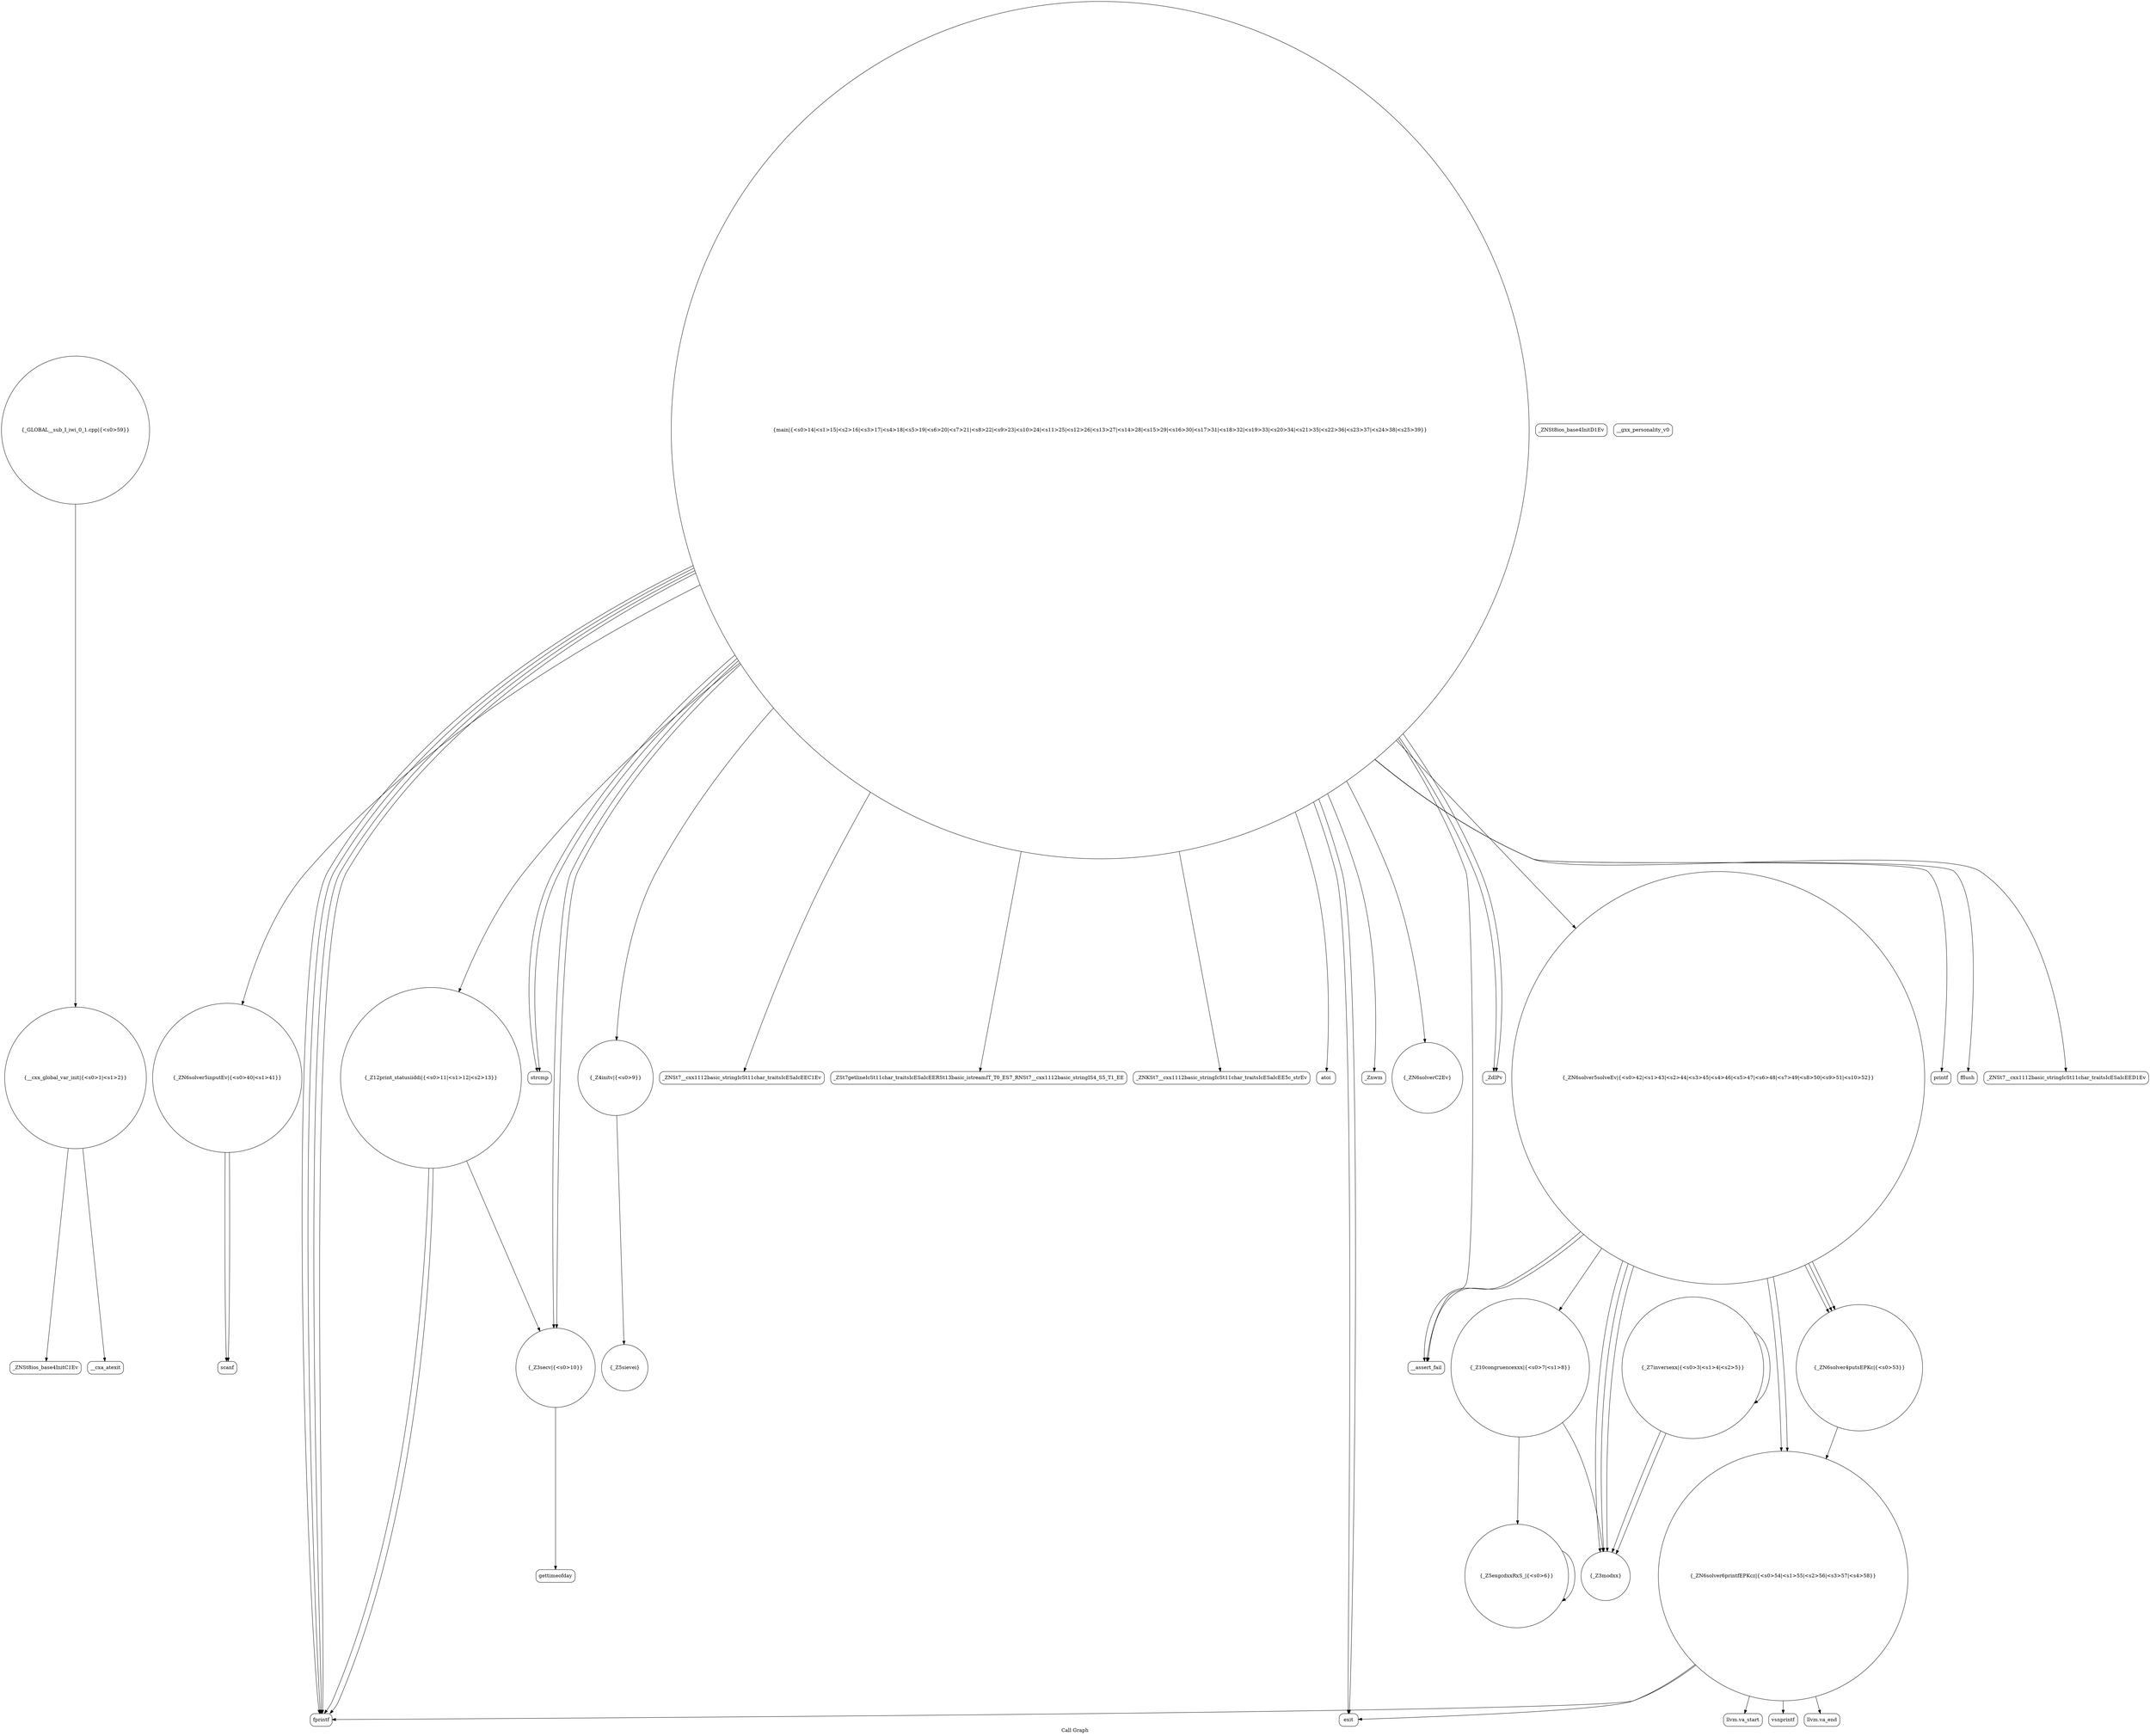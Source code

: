 digraph "Call Graph" {
	label="Call Graph";

	Node0x565516d67c00 [shape=record,shape=circle,label="{__cxx_global_var_init|{<s0>1|<s1>2}}"];
	Node0x565516d67c00:s0 -> Node0x565516d67c80[color=black];
	Node0x565516d67c00:s1 -> Node0x565516e503e0[color=black];
	Node0x565516e50f60 [shape=record,shape=circle,label="{_ZN6solver5inputEv|{<s0>40|<s1>41}}"];
	Node0x565516e50f60:s0 -> Node0x565516e511e0[color=black];
	Node0x565516e50f60:s1 -> Node0x565516e511e0[color=black];
	Node0x565516e505e0 [shape=record,shape=circle,label="{_Z10congruencexxx|{<s0>7|<s1>8}}"];
	Node0x565516e505e0:s0 -> Node0x565516e50560[color=black];
	Node0x565516e505e0:s1 -> Node0x565516e504e0[color=black];
	Node0x565516e512e0 [shape=record,shape=circle,label="{_ZN6solver6printfEPKcz|{<s0>54|<s1>55|<s2>56|<s3>57|<s4>58}}"];
	Node0x565516e512e0:s0 -> Node0x565516e51360[color=black];
	Node0x565516e512e0:s1 -> Node0x565516e513e0[color=black];
	Node0x565516e512e0:s2 -> Node0x565516e51460[color=black];
	Node0x565516e512e0:s3 -> Node0x565516e508e0[color=black];
	Node0x565516e512e0:s4 -> Node0x565516e50a60[color=black];
	Node0x565516e50960 [shape=record,shape=circle,label="{main|{<s0>14|<s1>15|<s2>16|<s3>17|<s4>18|<s5>19|<s6>20|<s7>21|<s8>22|<s9>23|<s10>24|<s11>25|<s12>26|<s13>27|<s14>28|<s15>29|<s16>30|<s17>31|<s18>32|<s19>33|<s20>34|<s21>35|<s22>36|<s23>37|<s24>38|<s25>39}}"];
	Node0x565516e50960:s0 -> Node0x565516e509e0[color=black];
	Node0x565516e50960:s1 -> Node0x565516e509e0[color=black];
	Node0x565516e50960:s2 -> Node0x565516e508e0[color=black];
	Node0x565516e50960:s3 -> Node0x565516e50a60[color=black];
	Node0x565516e50960:s4 -> Node0x565516e50760[color=black];
	Node0x565516e50960:s5 -> Node0x565516e506e0[color=black];
	Node0x565516e50960:s6 -> Node0x565516e50760[color=black];
	Node0x565516e50960:s7 -> Node0x565516e508e0[color=black];
	Node0x565516e50960:s8 -> Node0x565516e50ae0[color=black];
	Node0x565516e50960:s9 -> Node0x565516e50b60[color=black];
	Node0x565516e50960:s10 -> Node0x565516e50ce0[color=black];
	Node0x565516e50960:s11 -> Node0x565516e50c60[color=black];
	Node0x565516e50960:s12 -> Node0x565516e508e0[color=black];
	Node0x565516e50960:s13 -> Node0x565516e50860[color=black];
	Node0x565516e50960:s14 -> Node0x565516e50d60[color=black];
	Node0x565516e50960:s15 -> Node0x565516e50de0[color=black];
	Node0x565516e50960:s16 -> Node0x565516e50ee0[color=black];
	Node0x565516e50960:s17 -> Node0x565516e50e60[color=black];
	Node0x565516e50960:s18 -> Node0x565516e50f60[color=black];
	Node0x565516e50960:s19 -> Node0x565516e50fe0[color=black];
	Node0x565516e50960:s20 -> Node0x565516e51060[color=black];
	Node0x565516e50960:s21 -> Node0x565516e510e0[color=black];
	Node0x565516e50960:s22 -> Node0x565516e50e60[color=black];
	Node0x565516e50960:s23 -> Node0x565516e508e0[color=black];
	Node0x565516e50960:s24 -> Node0x565516e50a60[color=black];
	Node0x565516e50960:s25 -> Node0x565516e51160[color=black];
	Node0x565516e50ce0 [shape=record,shape=Mrecord,label="{_ZNKSt7__cxx1112basic_stringIcSt11char_traitsIcESaIcEE5c_strEv}"];
	Node0x565516e50360 [shape=record,shape=Mrecord,label="{_ZNSt8ios_base4InitD1Ev}"];
	Node0x565516e51060 [shape=record,shape=Mrecord,label="{printf}"];
	Node0x565516e506e0 [shape=record,shape=circle,label="{_Z4initv|{<s0>9}}"];
	Node0x565516e506e0:s0 -> Node0x565516e50660[color=black];
	Node0x565516e513e0 [shape=record,shape=Mrecord,label="{vsnprintf}"];
	Node0x565516e50a60 [shape=record,shape=Mrecord,label="{exit}"];
	Node0x565516e50de0 [shape=record,shape=circle,label="{_ZN6solverC2Ev}"];
	Node0x565516e50460 [shape=record,shape=circle,label="{_Z7inversexx|{<s0>3|<s1>4|<s2>5}}"];
	Node0x565516e50460:s0 -> Node0x565516e504e0[color=black];
	Node0x565516e50460:s1 -> Node0x565516e50460[color=black];
	Node0x565516e50460:s2 -> Node0x565516e504e0[color=black];
	Node0x565516e51160 [shape=record,shape=Mrecord,label="{_ZNSt7__cxx1112basic_stringIcSt11char_traitsIcESaIcEED1Ev}"];
	Node0x565516e507e0 [shape=record,shape=Mrecord,label="{gettimeofday}"];
	Node0x565516e514e0 [shape=record,shape=circle,label="{_GLOBAL__sub_I_iwi_0_1.cpp|{<s0>59}}"];
	Node0x565516e514e0:s0 -> Node0x565516d67c00[color=black];
	Node0x565516e50b60 [shape=record,shape=Mrecord,label="{_ZSt7getlineIcSt11char_traitsIcESaIcEERSt13basic_istreamIT_T0_ES7_RNSt7__cxx1112basic_stringIS4_S5_T1_EE}"];
	Node0x565516e50ee0 [shape=record,shape=Mrecord,label="{__assert_fail}"];
	Node0x565516e50560 [shape=record,shape=circle,label="{_Z5exgcdxxRxS_|{<s0>6}}"];
	Node0x565516e50560:s0 -> Node0x565516e50560[color=black];
	Node0x565516e51260 [shape=record,shape=circle,label="{_ZN6solver4putsEPKc|{<s0>53}}"];
	Node0x565516e51260:s0 -> Node0x565516e512e0[color=black];
	Node0x565516e508e0 [shape=record,shape=Mrecord,label="{fprintf}"];
	Node0x565516e50c60 [shape=record,shape=Mrecord,label="{atoi}"];
	Node0x565516d67c80 [shape=record,shape=Mrecord,label="{_ZNSt8ios_base4InitC1Ev}"];
	Node0x565516e50fe0 [shape=record,shape=circle,label="{_ZN6solver5solveEv|{<s0>42|<s1>43|<s2>44|<s3>45|<s4>46|<s5>47|<s6>48|<s7>49|<s8>50|<s9>51|<s10>52}}"];
	Node0x565516e50fe0:s0 -> Node0x565516e51260[color=black];
	Node0x565516e50fe0:s1 -> Node0x565516e512e0[color=black];
	Node0x565516e50fe0:s2 -> Node0x565516e51260[color=black];
	Node0x565516e50fe0:s3 -> Node0x565516e50ee0[color=black];
	Node0x565516e50fe0:s4 -> Node0x565516e505e0[color=black];
	Node0x565516e50fe0:s5 -> Node0x565516e504e0[color=black];
	Node0x565516e50fe0:s6 -> Node0x565516e504e0[color=black];
	Node0x565516e50fe0:s7 -> Node0x565516e504e0[color=black];
	Node0x565516e50fe0:s8 -> Node0x565516e51260[color=black];
	Node0x565516e50fe0:s9 -> Node0x565516e50ee0[color=black];
	Node0x565516e50fe0:s10 -> Node0x565516e512e0[color=black];
	Node0x565516e50660 [shape=record,shape=circle,label="{_Z5sievei}"];
	Node0x565516e51360 [shape=record,shape=Mrecord,label="{llvm.va_start}"];
	Node0x565516e509e0 [shape=record,shape=Mrecord,label="{strcmp}"];
	Node0x565516e50d60 [shape=record,shape=Mrecord,label="{_Znwm}"];
	Node0x565516e503e0 [shape=record,shape=Mrecord,label="{__cxa_atexit}"];
	Node0x565516e510e0 [shape=record,shape=Mrecord,label="{fflush}"];
	Node0x565516e50760 [shape=record,shape=circle,label="{_Z3secv|{<s0>10}}"];
	Node0x565516e50760:s0 -> Node0x565516e507e0[color=black];
	Node0x565516e51460 [shape=record,shape=Mrecord,label="{llvm.va_end}"];
	Node0x565516e50ae0 [shape=record,shape=Mrecord,label="{_ZNSt7__cxx1112basic_stringIcSt11char_traitsIcESaIcEEC1Ev}"];
	Node0x565516e50e60 [shape=record,shape=Mrecord,label="{_ZdlPv}"];
	Node0x565516e504e0 [shape=record,shape=circle,label="{_Z3modxx}"];
	Node0x565516e511e0 [shape=record,shape=Mrecord,label="{scanf}"];
	Node0x565516e50860 [shape=record,shape=circle,label="{_Z12print_statusiiddi|{<s0>11|<s1>12|<s2>13}}"];
	Node0x565516e50860:s0 -> Node0x565516e508e0[color=black];
	Node0x565516e50860:s1 -> Node0x565516e50760[color=black];
	Node0x565516e50860:s2 -> Node0x565516e508e0[color=black];
	Node0x565516e50be0 [shape=record,shape=Mrecord,label="{__gxx_personality_v0}"];
}
